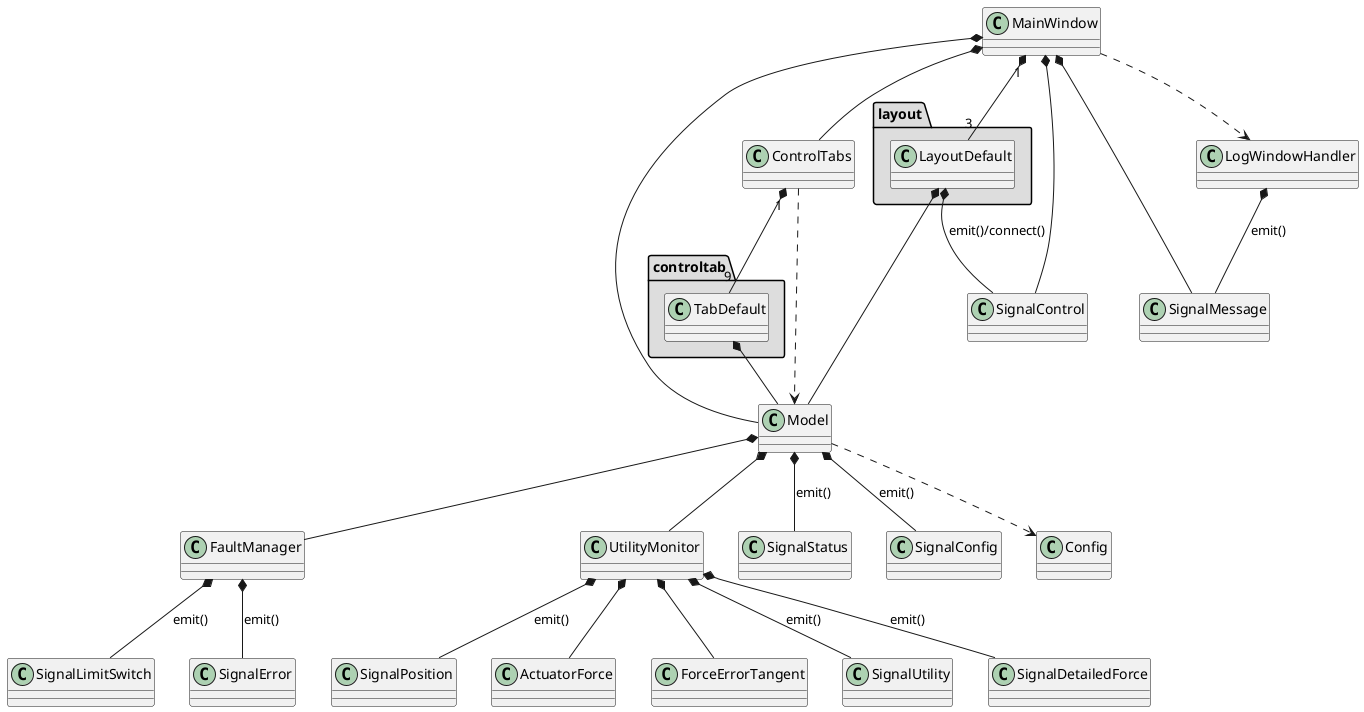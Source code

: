 @startuml
package "layout" #DDDDDD {
  class LayoutDefault
}

package "controltab" #DDDDDD {
  class TabDefault
}

MainWindow *-- Model
MainWindow *-- ControlTabs
MainWindow "1" *-- "3" LayoutDefault
MainWindow *-- SignalControl
MainWindow *-- SignalMessage
MainWindow ..> LogWindowHandler

Model *-- FaultManager
Model *-- UtilityMonitor
Model *-- SignalStatus : emit()
Model *-- SignalConfig : emit()
Model ..> Config

FaultManager *-- SignalError : emit()
FaultManager *-- SignalLimitSwitch : emit()

UtilityMonitor *-- SignalUtility : emit()
UtilityMonitor *-- SignalDetailedForce : emit()
UtilityMonitor *-- SignalPosition : emit()

UtilityMonitor *-- ActuatorForce
UtilityMonitor *-- ForceErrorTangent

LayoutDefault *-- Model
LayoutDefault *-- SignalControl : emit()/connect()

LogWindowHandler *-- SignalMessage : emit()

ControlTabs ..> Model
ControlTabs "1" *-- "9" TabDefault

TabDefault *-- Model
@enduml
